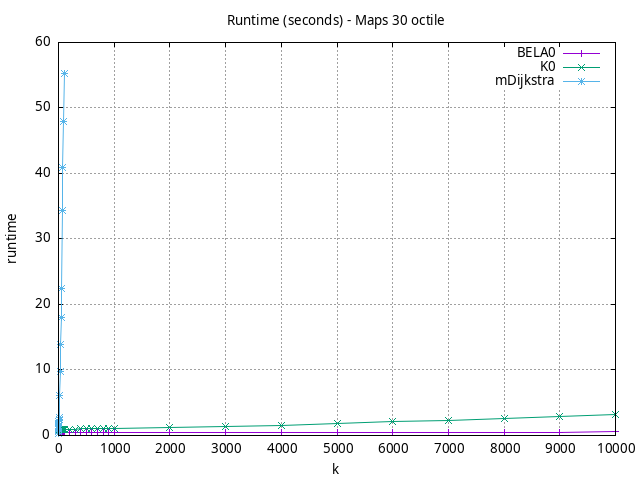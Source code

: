 #!/usr/bin/gnuplot
# -*- coding: utf-8 -*-
#
# results/maps/octile/30/random512-30.brute-force.octile.runtime.gnuplot
#
# Started on 04/07/2024 21:46:01
# Author: Carlos Linares López
set grid
set xlabel "k"
set ylabel "runtime"

set title "Runtime (seconds) - Maps 30 octile"

set terminal png enhanced font "Ariel,10"
set output 'random512-30.brute-force.octile.runtime.png'

plot "-" title "BELA0"      with linesp, "-" title "K0"      with linesp, "-" title "mDijkstra"      with linesp

	1 0.42842384999999994
	2 0.42855027999999995
	3 0.4282995900000001
	4 0.42984307
	5 0.4296298999999999
	6 0.43009963999999995
	7 0.43057177999999996
	8 0.43026933
	9 0.43139156999999995
	10 0.42924786000000004
	20 0.4304399
	30 0.43039682999999995
	40 0.43099650000000006
	50 0.43126411999999986
	60 0.43151757
	70 0.4314448699999999
	80 0.4319872600000001
	90 0.43296177
	100 0.43090437000000004
	200 0.43180331999999993
	300 0.4331527499999999
	400 0.4334336
	500 0.43568834
	600 0.4363160399999999
	700 0.43742615
	800 0.43747275
	900 0.43701401000000006
	1000 0.43479689999999993
	2000 0.44232314
	3000 0.4510954
	4000 0.45968374999999995
	5000 0.47807365999999996
	6000 0.47838772000000007
	7000 0.48690093000000007
	8000 0.50005555
	9000 0.53409472
	10000 0.5406665
end
	1 0.94524052
	2 0.9441231800000002
	3 0.94604878
	4 0.9463613799999999
	5 0.9467528300000001
	6 0.9483448499999999
	7 0.94964425
	8 0.95127746
	9 0.9512706400000002
	10 0.9477927999999999
	20 0.94840677
	30 0.9517957199999999
	40 0.95192528
	50 0.9559039199999999
	60 0.9580181300000002
	70 0.95966979
	80 0.9611567299999999
	90 0.9647746299999999
	100 0.9585539500000003
	200 0.97550634
	300 0.9871879800000001
	400 0.9996161299999998
	500 1.01112508
	600 1.0239021000000001
	700 1.0366319
	800 1.0500349
	900 1.0655007000000003
	1000 1.0725782000000001
	2000 1.220161
	3000 1.3971895
	4000 1.5993794000000003
	5000 1.8250383000000001
	6000 2.0731102000000003
	7000 2.3396718999999995
	8000 2.6244358
	9000 2.9092120999999995
	10000 3.1955952
end
	1 0.34022740999999995
	2 0.6018786600000001
	3 0.8453827300000001
	4 1.0854249
	5 1.3513296
	6 1.5974537999999998
	7 1.8569226000000003
	8 2.1519236
	9 2.4442254
	10 2.7158497000000006
	20 6.089716500000001
	30 9.738892099999997
	40 13.840701
	50 18.012620000000005
	60 22.478316
	70 34.284795
	80 40.880814
	90 47.89547400000001
	100 55.205428999999995
end
